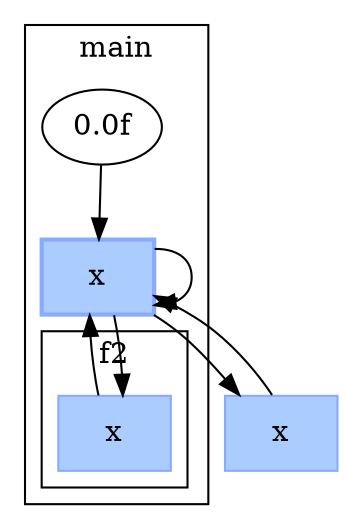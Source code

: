 digraph G {
  cp2 [label=<x>, shape=box, fillcolor="#AACCFF", color="#88AAFF",
       style="filled,bold", ];
  cp3 [label=<0.0f>, shape=ellipse, ];
  cp5 [label=<x>, shape=box, fillcolor="#AACCFF", color="#88AAFF",
       style="filled", ];
  cp8 [label=<x>, shape=box, fillcolor="#AACCFF", color="#88AAFF",
       style="filled", ];
  
  subgraph cluster_cs_1 { label=<main>; cp3;cp2;
    subgraph cluster_cs_4 { label=<f2>; cp8;
       };
     };
  
  cp2 -> cp2;
  cp2 -> cp5;
  cp2 -> cp8;
  cp3 -> cp2;
  cp5 -> cp2;
  cp8 -> cp2;
  
  }
